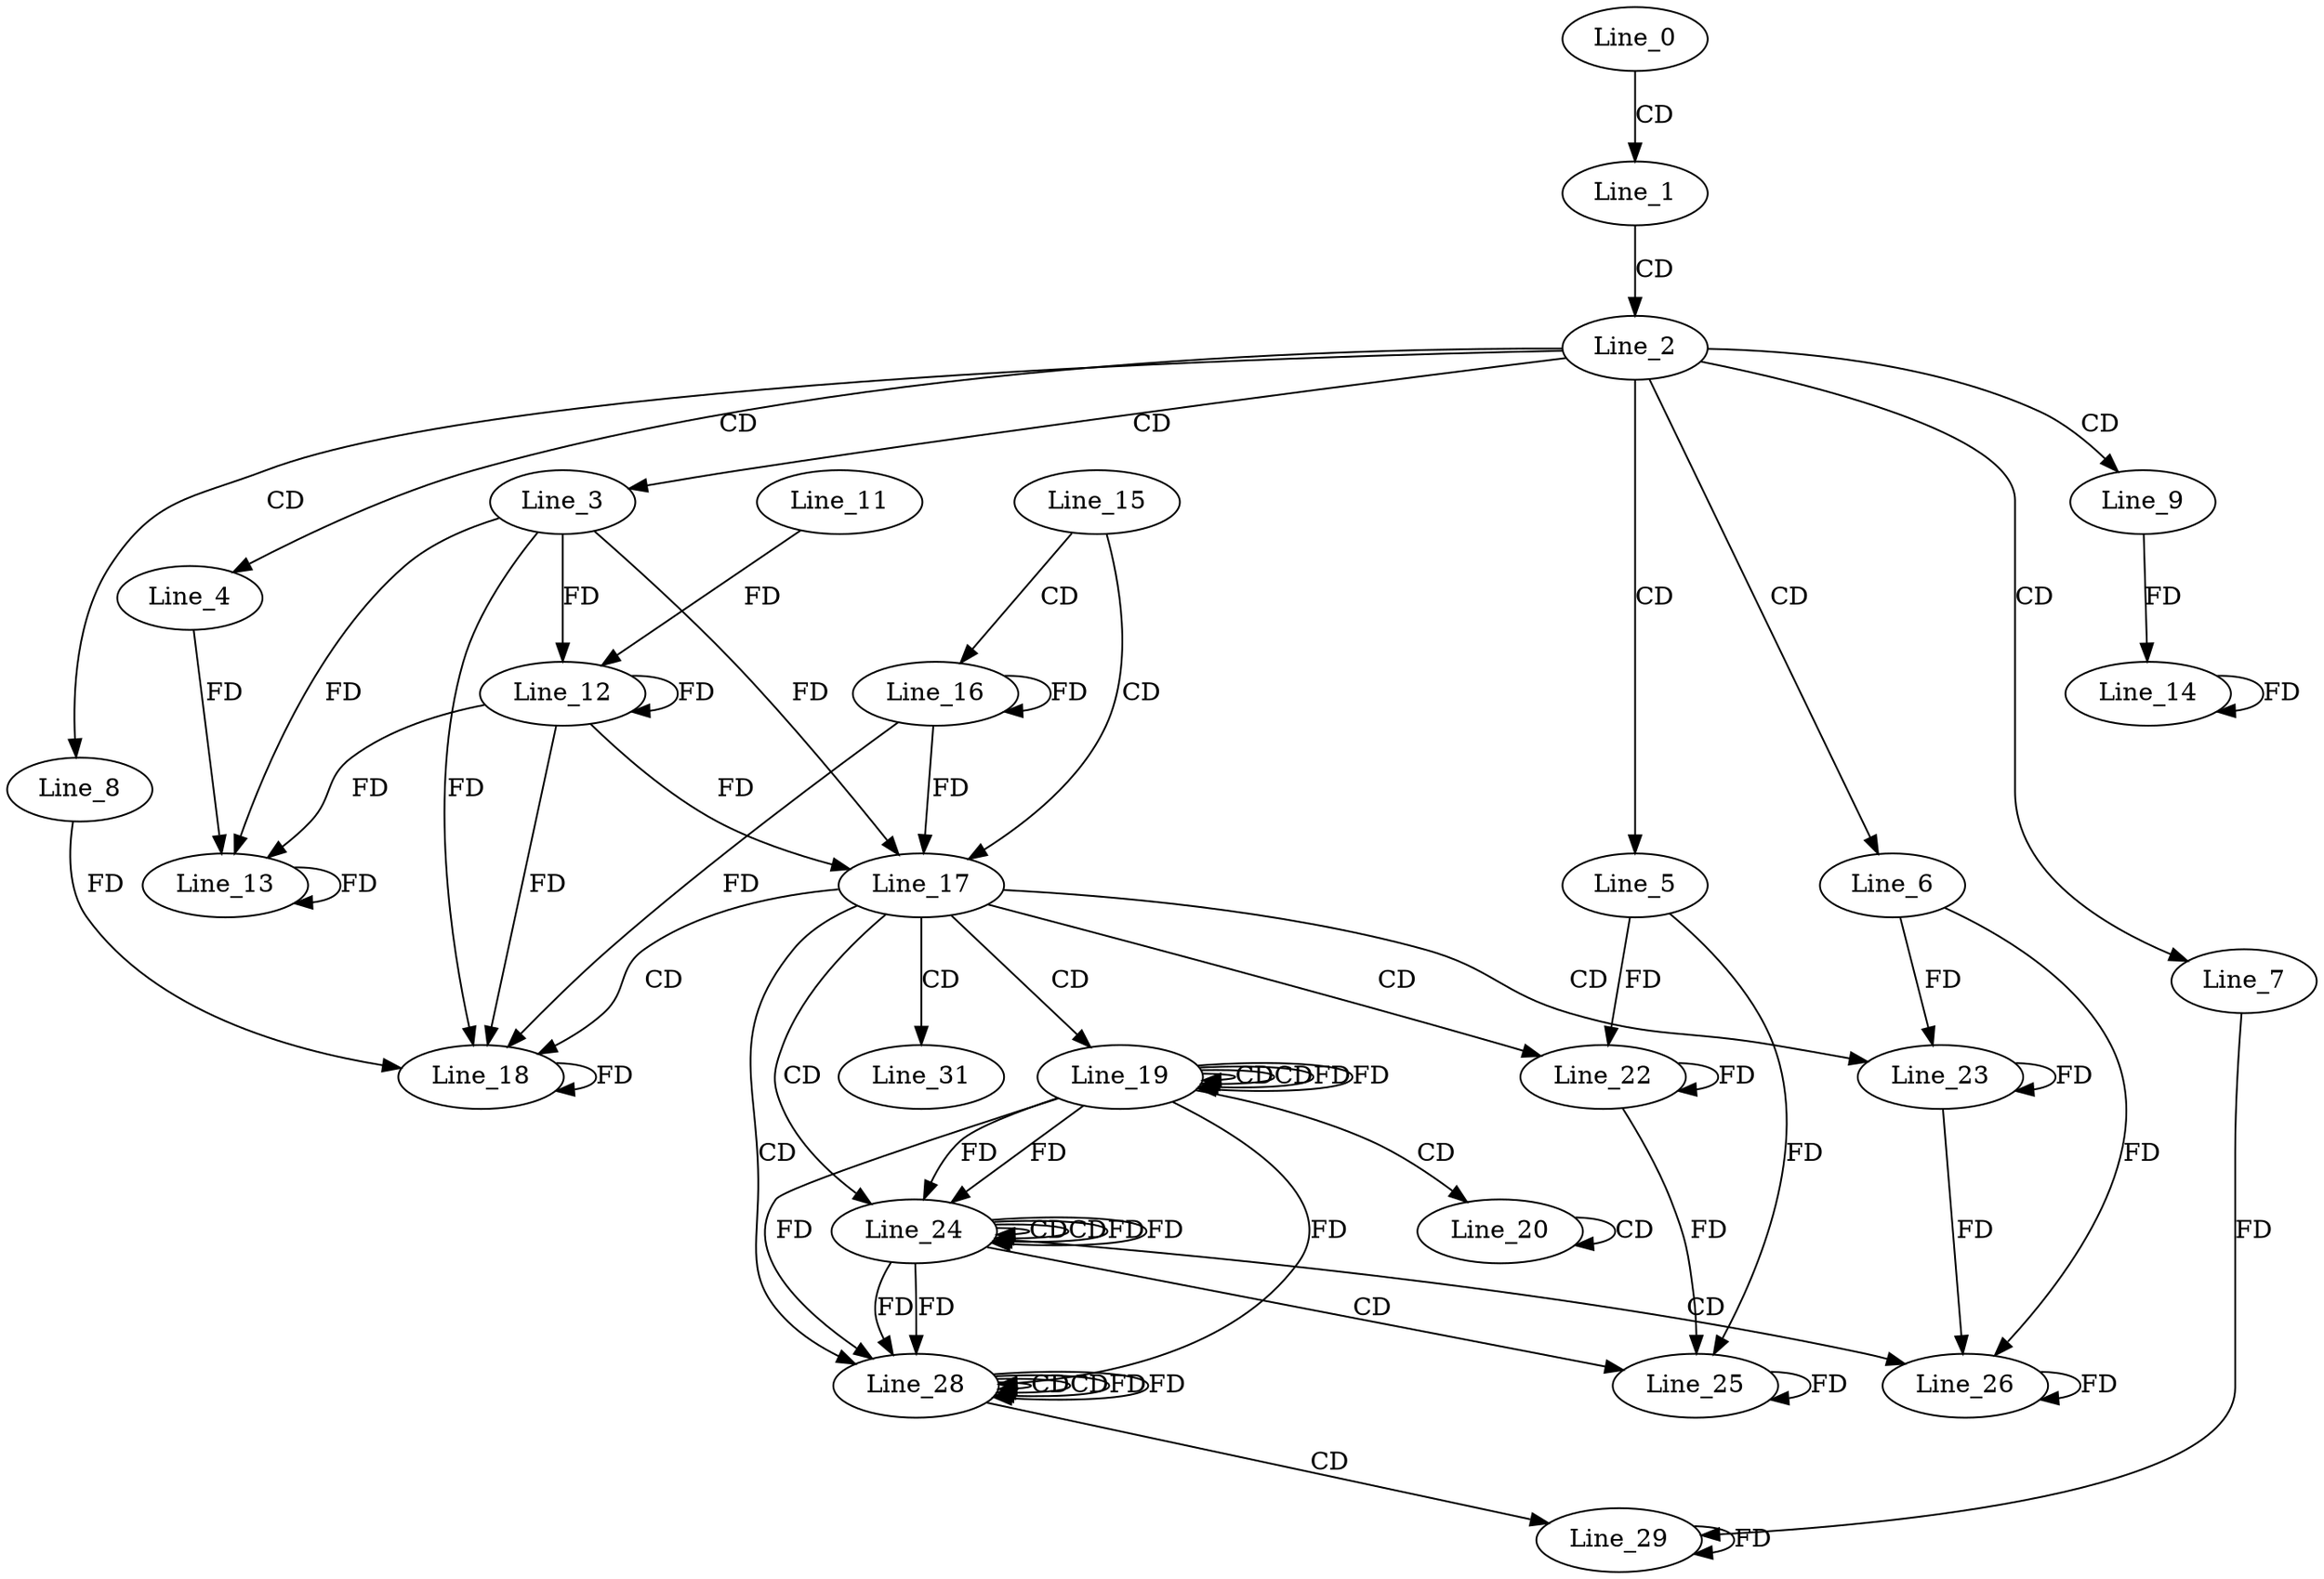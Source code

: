 digraph G {
  Line_0;
  Line_1;
  Line_2;
  Line_3;
  Line_4;
  Line_5;
  Line_6;
  Line_7;
  Line_8;
  Line_9;
  Line_12;
  Line_12;
  Line_11;
  Line_13;
  Line_13;
  Line_14;
  Line_15;
  Line_16;
  Line_16;
  Line_17;
  Line_18;
  Line_18;
  Line_19;
  Line_19;
  Line_19;
  Line_20;
  Line_20;
  Line_22;
  Line_23;
  Line_24;
  Line_24;
  Line_24;
  Line_25;
  Line_25;
  Line_26;
  Line_26;
  Line_28;
  Line_28;
  Line_28;
  Line_29;
  Line_31;
  Line_0 -> Line_1 [ label="CD" ];
  Line_1 -> Line_2 [ label="CD" ];
  Line_2 -> Line_3 [ label="CD" ];
  Line_2 -> Line_4 [ label="CD" ];
  Line_2 -> Line_5 [ label="CD" ];
  Line_2 -> Line_6 [ label="CD" ];
  Line_2 -> Line_7 [ label="CD" ];
  Line_2 -> Line_8 [ label="CD" ];
  Line_2 -> Line_9 [ label="CD" ];
  Line_3 -> Line_12 [ label="FD" ];
  Line_12 -> Line_12 [ label="FD" ];
  Line_11 -> Line_12 [ label="FD" ];
  Line_4 -> Line_13 [ label="FD" ];
  Line_13 -> Line_13 [ label="FD" ];
  Line_3 -> Line_13 [ label="FD" ];
  Line_12 -> Line_13 [ label="FD" ];
  Line_9 -> Line_14 [ label="FD" ];
  Line_14 -> Line_14 [ label="FD" ];
  Line_15 -> Line_16 [ label="CD" ];
  Line_16 -> Line_16 [ label="FD" ];
  Line_15 -> Line_17 [ label="CD" ];
  Line_16 -> Line_17 [ label="FD" ];
  Line_3 -> Line_17 [ label="FD" ];
  Line_12 -> Line_17 [ label="FD" ];
  Line_17 -> Line_18 [ label="CD" ];
  Line_18 -> Line_18 [ label="FD" ];
  Line_8 -> Line_18 [ label="FD" ];
  Line_16 -> Line_18 [ label="FD" ];
  Line_3 -> Line_18 [ label="FD" ];
  Line_12 -> Line_18 [ label="FD" ];
  Line_17 -> Line_19 [ label="CD" ];
  Line_19 -> Line_19 [ label="CD" ];
  Line_19 -> Line_19 [ label="CD" ];
  Line_19 -> Line_19 [ label="FD" ];
  Line_19 -> Line_20 [ label="CD" ];
  Line_20 -> Line_20 [ label="CD" ];
  Line_17 -> Line_22 [ label="CD" ];
  Line_22 -> Line_22 [ label="FD" ];
  Line_5 -> Line_22 [ label="FD" ];
  Line_17 -> Line_23 [ label="CD" ];
  Line_23 -> Line_23 [ label="FD" ];
  Line_6 -> Line_23 [ label="FD" ];
  Line_17 -> Line_24 [ label="CD" ];
  Line_24 -> Line_24 [ label="CD" ];
  Line_19 -> Line_24 [ label="FD" ];
  Line_24 -> Line_24 [ label="CD" ];
  Line_24 -> Line_24 [ label="FD" ];
  Line_19 -> Line_24 [ label="FD" ];
  Line_24 -> Line_25 [ label="CD" ];
  Line_25 -> Line_25 [ label="FD" ];
  Line_22 -> Line_25 [ label="FD" ];
  Line_5 -> Line_25 [ label="FD" ];
  Line_24 -> Line_26 [ label="CD" ];
  Line_26 -> Line_26 [ label="FD" ];
  Line_23 -> Line_26 [ label="FD" ];
  Line_6 -> Line_26 [ label="FD" ];
  Line_17 -> Line_28 [ label="CD" ];
  Line_28 -> Line_28 [ label="CD" ];
  Line_24 -> Line_28 [ label="FD" ];
  Line_19 -> Line_28 [ label="FD" ];
  Line_28 -> Line_28 [ label="CD" ];
  Line_28 -> Line_28 [ label="FD" ];
  Line_24 -> Line_28 [ label="FD" ];
  Line_19 -> Line_28 [ label="FD" ];
  Line_28 -> Line_29 [ label="CD" ];
  Line_29 -> Line_29 [ label="FD" ];
  Line_7 -> Line_29 [ label="FD" ];
  Line_17 -> Line_31 [ label="CD" ];
  Line_19 -> Line_19 [ label="FD" ];
  Line_24 -> Line_24 [ label="FD" ];
  Line_28 -> Line_28 [ label="FD" ];
}
